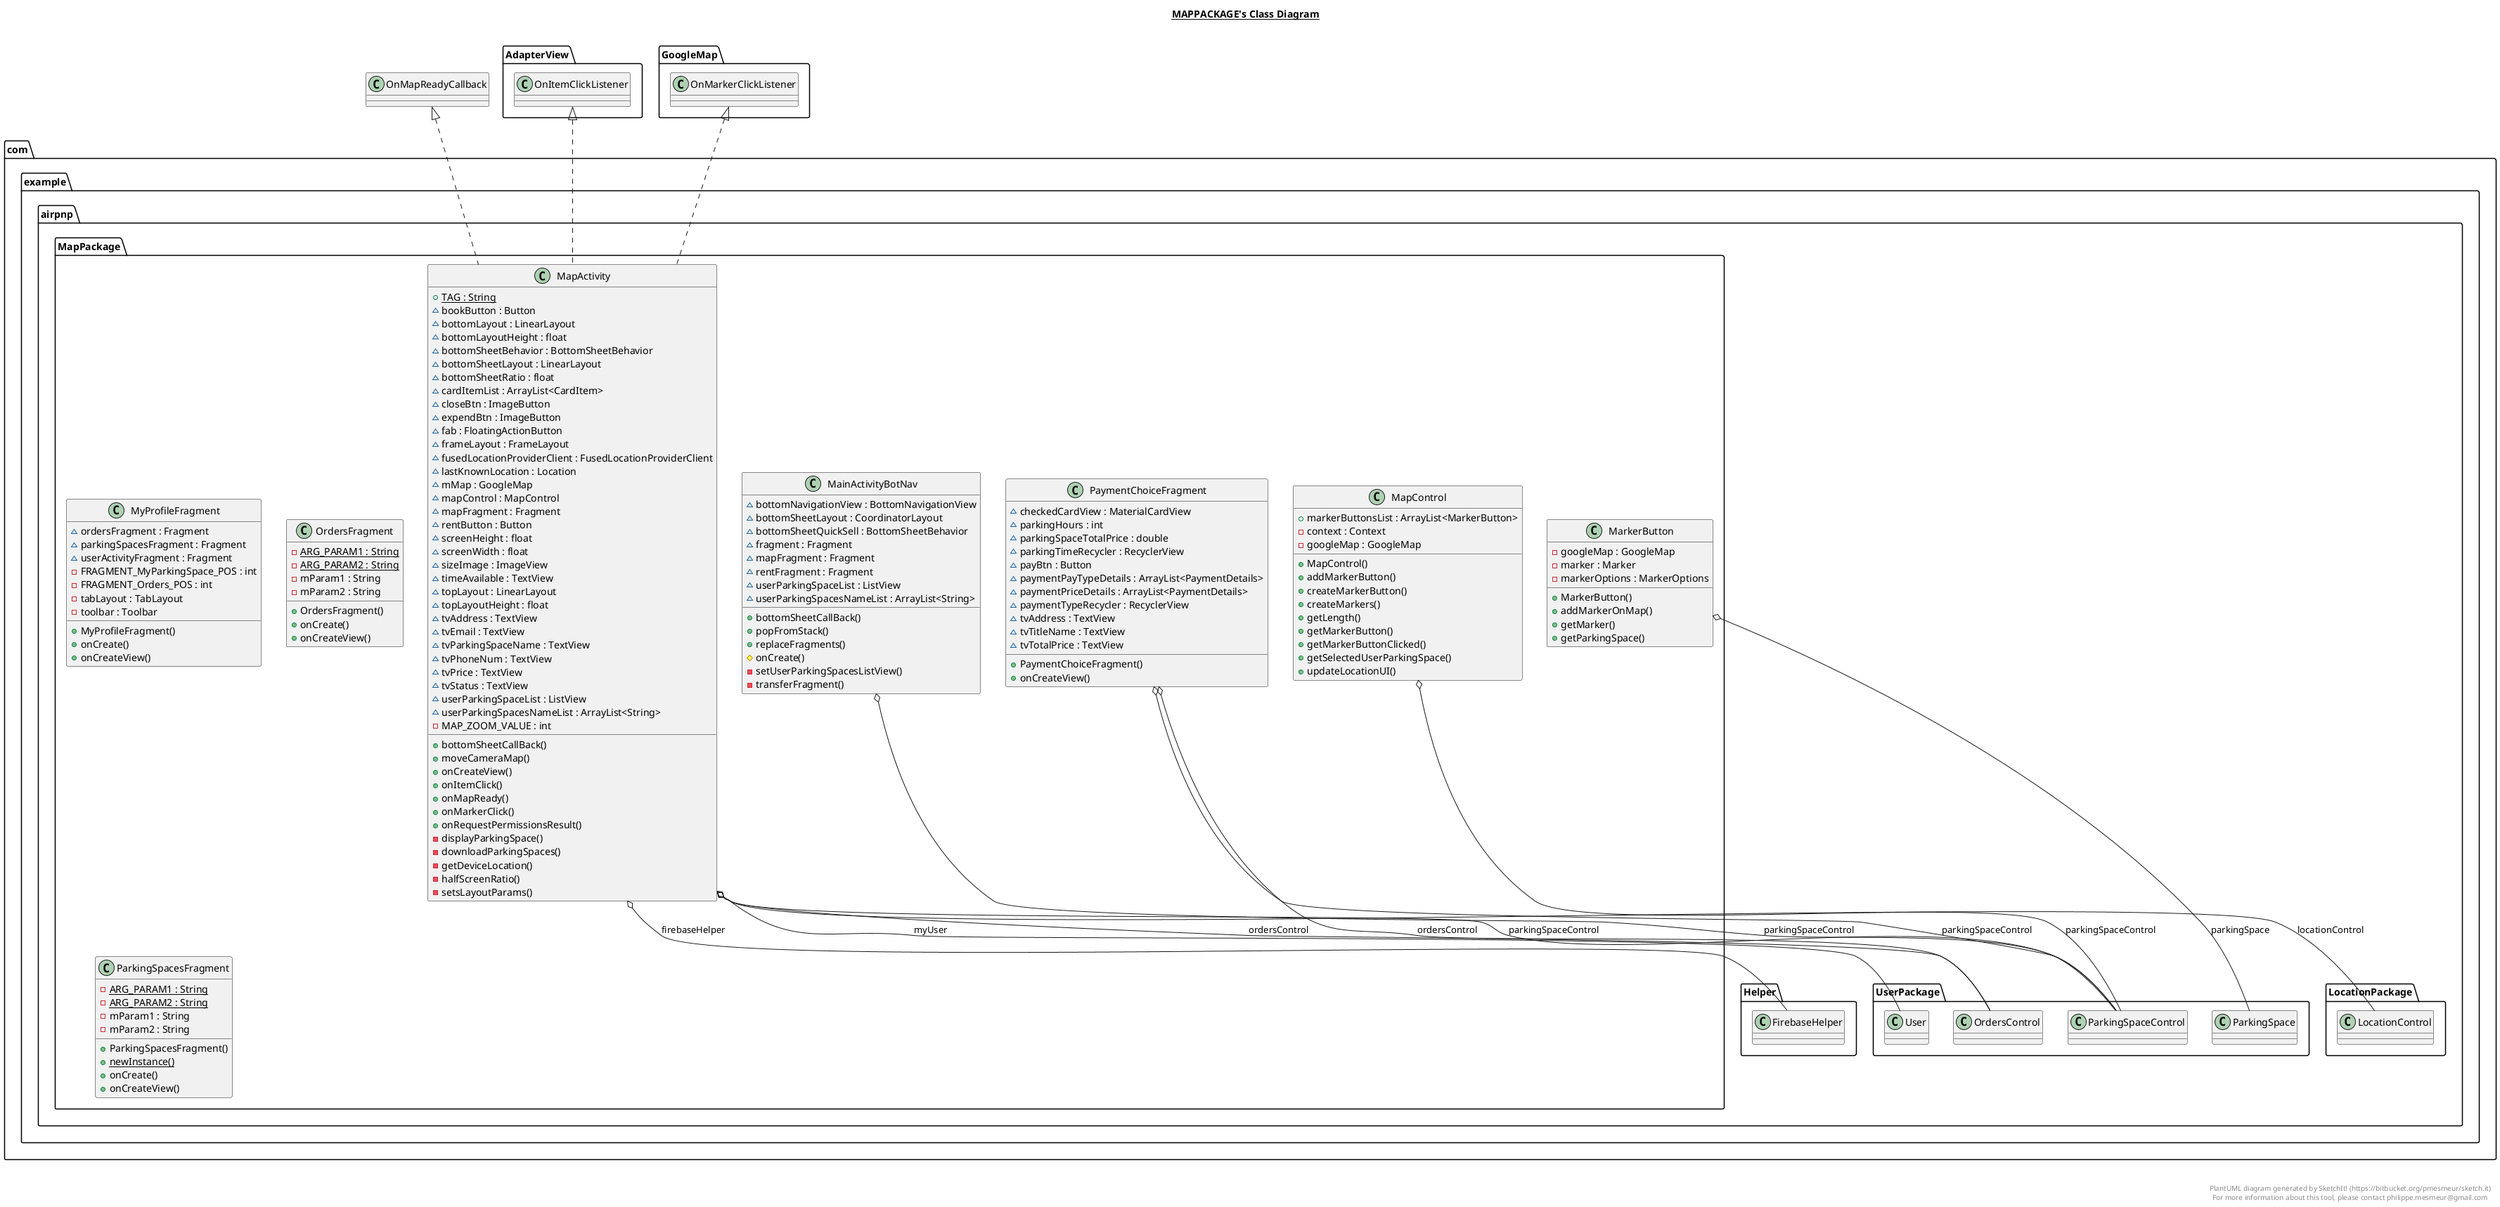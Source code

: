 @startuml

title __MAPPACKAGE's Class Diagram__\n

  namespace com.example.airpnp {
    namespace MapPackage {
      class com.example.airpnp.MapPackage.MainActivityBotNav {
          ~ bottomNavigationView : BottomNavigationView
          ~ bottomSheetLayout : CoordinatorLayout
          ~ bottomSheetQuickSell : BottomSheetBehavior
          ~ fragment : Fragment
          ~ mapFragment : Fragment
          ~ rentFragment : Fragment
          ~ userParkingSpaceList : ListView
          ~ userParkingSpacesNameList : ArrayList<String>
          + bottomSheetCallBack()
          + popFromStack()
          + replaceFragments()
          # onCreate()
          - setUserParkingSpacesListView()
          - transferFragment()
      }
    }
  }
  

  namespace com.example.airpnp {
    namespace MapPackage {
      class com.example.airpnp.MapPackage.MapActivity {
          {static} + TAG : String
          ~ bookButton : Button
          ~ bottomLayout : LinearLayout
          ~ bottomLayoutHeight : float
          ~ bottomSheetBehavior : BottomSheetBehavior
          ~ bottomSheetLayout : LinearLayout
          ~ bottomSheetRatio : float
          ~ cardItemList : ArrayList<CardItem>
          ~ closeBtn : ImageButton
          ~ expendBtn : ImageButton
          ~ fab : FloatingActionButton
          ~ frameLayout : FrameLayout
          ~ fusedLocationProviderClient : FusedLocationProviderClient
          ~ lastKnownLocation : Location
          ~ mMap : GoogleMap
          ~ mapControl : MapControl
          ~ mapFragment : Fragment
          ~ rentButton : Button
          ~ screenHeight : float
          ~ screenWidth : float
          ~ sizeImage : ImageView
          ~ timeAvailable : TextView
          ~ topLayout : LinearLayout
          ~ topLayoutHeight : float
          ~ tvAddress : TextView
          ~ tvEmail : TextView
          ~ tvParkingSpaceName : TextView
          ~ tvPhoneNum : TextView
          ~ tvPrice : TextView
          ~ tvStatus : TextView
          ~ userParkingSpaceList : ListView
          ~ userParkingSpacesNameList : ArrayList<String>
          - MAP_ZOOM_VALUE : int
          + bottomSheetCallBack()
          + moveCameraMap()
          + onCreateView()
          + onItemClick()
          + onMapReady()
          + onMarkerClick()
          + onRequestPermissionsResult()
          - displayParkingSpace()
          - downloadParkingSpaces()
          - getDeviceLocation()
          - halfScreenRatio()
          - setsLayoutParams()
      }
    }
  }
  

  namespace com.example.airpnp {
    namespace MapPackage {
      class com.example.airpnp.MapPackage.MapControl {
          + markerButtonsList : ArrayList<MarkerButton>
          - context : Context
          - googleMap : GoogleMap
          + MapControl()
          + addMarkerButton()
          + createMarkerButton()
          + createMarkers()
          + getLength()
          + getMarkerButton()
          + getMarkerButtonClicked()
          + getSelectedUserParkingSpace()
          + updateLocationUI()
      }
    }
  }
  

  namespace com.example.airpnp {
    namespace MapPackage {
      class com.example.airpnp.MapPackage.MarkerButton {
          - googleMap : GoogleMap
          - marker : Marker
          - markerOptions : MarkerOptions
          + MarkerButton()
          + addMarkerOnMap()
          + getMarker()
          + getParkingSpace()
      }
    }
  }
  

  namespace com.example.airpnp {
    namespace MapPackage {
      class com.example.airpnp.MapPackage.MyProfileFragment {
          ~ ordersFragment : Fragment
          ~ parkingSpacesFragment : Fragment
          ~ userActivityFragment : Fragment
          - FRAGMENT_MyParkingSpace_POS : int
          - FRAGMENT_Orders_POS : int
          - tabLayout : TabLayout
          - toolbar : Toolbar
          + MyProfileFragment()
          + onCreate()
          + onCreateView()
      }
    }
  }
  

  namespace com.example.airpnp {
    namespace MapPackage {
      class com.example.airpnp.MapPackage.OrdersFragment {
          {static} - ARG_PARAM1 : String
          {static} - ARG_PARAM2 : String
          - mParam1 : String
          - mParam2 : String
          + OrdersFragment()
          + onCreate()
          + onCreateView()
      }
    }
  }
  

  namespace com.example.airpnp {
    namespace MapPackage {
      class com.example.airpnp.MapPackage.ParkingSpacesFragment {
          {static} - ARG_PARAM1 : String
          {static} - ARG_PARAM2 : String
          - mParam1 : String
          - mParam2 : String
          + ParkingSpacesFragment()
          {static} + newInstance()
          + onCreate()
          + onCreateView()
      }
    }
  }
  

  namespace com.example.airpnp {
    namespace MapPackage {
      class com.example.airpnp.MapPackage.PaymentChoiceFragment {
          ~ checkedCardView : MaterialCardView
          ~ parkingHours : int
          ~ parkingSpaceTotalPrice : double
          ~ parkingTimeRecycler : RecyclerView
          ~ payBtn : Button
          ~ paymentPayTypeDetails : ArrayList<PaymentDetails>
          ~ paymentPriceDetails : ArrayList<PaymentDetails>
          ~ paymentTypeRecycler : RecyclerView
          ~ tvAddress : TextView
          ~ tvTitleName : TextView
          ~ tvTotalPrice : TextView
          + PaymentChoiceFragment()
          + onCreateView()
      }
    }
  }
  

  com.example.airpnp.MapPackage.MainActivityBotNav o-- com.example.airpnp.UserPackage.ParkingSpaceControl : parkingSpaceControl
  com.example.airpnp.MapPackage.MapActivity .up.|> AdapterView.OnItemClickListener
  com.example.airpnp.MapPackage.MapActivity .up.|> GoogleMap.OnMarkerClickListener
  com.example.airpnp.MapPackage.MapActivity .up.|> OnMapReadyCallback
  com.example.airpnp.MapPackage.MapActivity o-- com.example.airpnp.Helper.FirebaseHelper : firebaseHelper
  com.example.airpnp.MapPackage.MapActivity o-- com.example.airpnp.LocationPackage.LocationControl : locationControl
  com.example.airpnp.MapPackage.MapActivity o-- com.example.airpnp.UserPackage.User : myUser
  com.example.airpnp.MapPackage.MapActivity o-- com.example.airpnp.UserPackage.OrdersControl : ordersControl
  com.example.airpnp.MapPackage.MapActivity o-- com.example.airpnp.UserPackage.ParkingSpaceControl : parkingSpaceControl
  com.example.airpnp.MapPackage.MapControl o-- com.example.airpnp.UserPackage.ParkingSpaceControl : parkingSpaceControl
  com.example.airpnp.MapPackage.MarkerButton o-- com.example.airpnp.UserPackage.ParkingSpace : parkingSpace
  com.example.airpnp.MapPackage.PaymentChoiceFragment o-- com.example.airpnp.UserPackage.OrdersControl : ordersControl
  com.example.airpnp.MapPackage.PaymentChoiceFragment o-- com.example.airpnp.UserPackage.ParkingSpaceControl : parkingSpaceControl


right footer


PlantUML diagram generated by SketchIt! (https://bitbucket.org/pmesmeur/sketch.it)
For more information about this tool, please contact philippe.mesmeur@gmail.com
endfooter

@enduml

